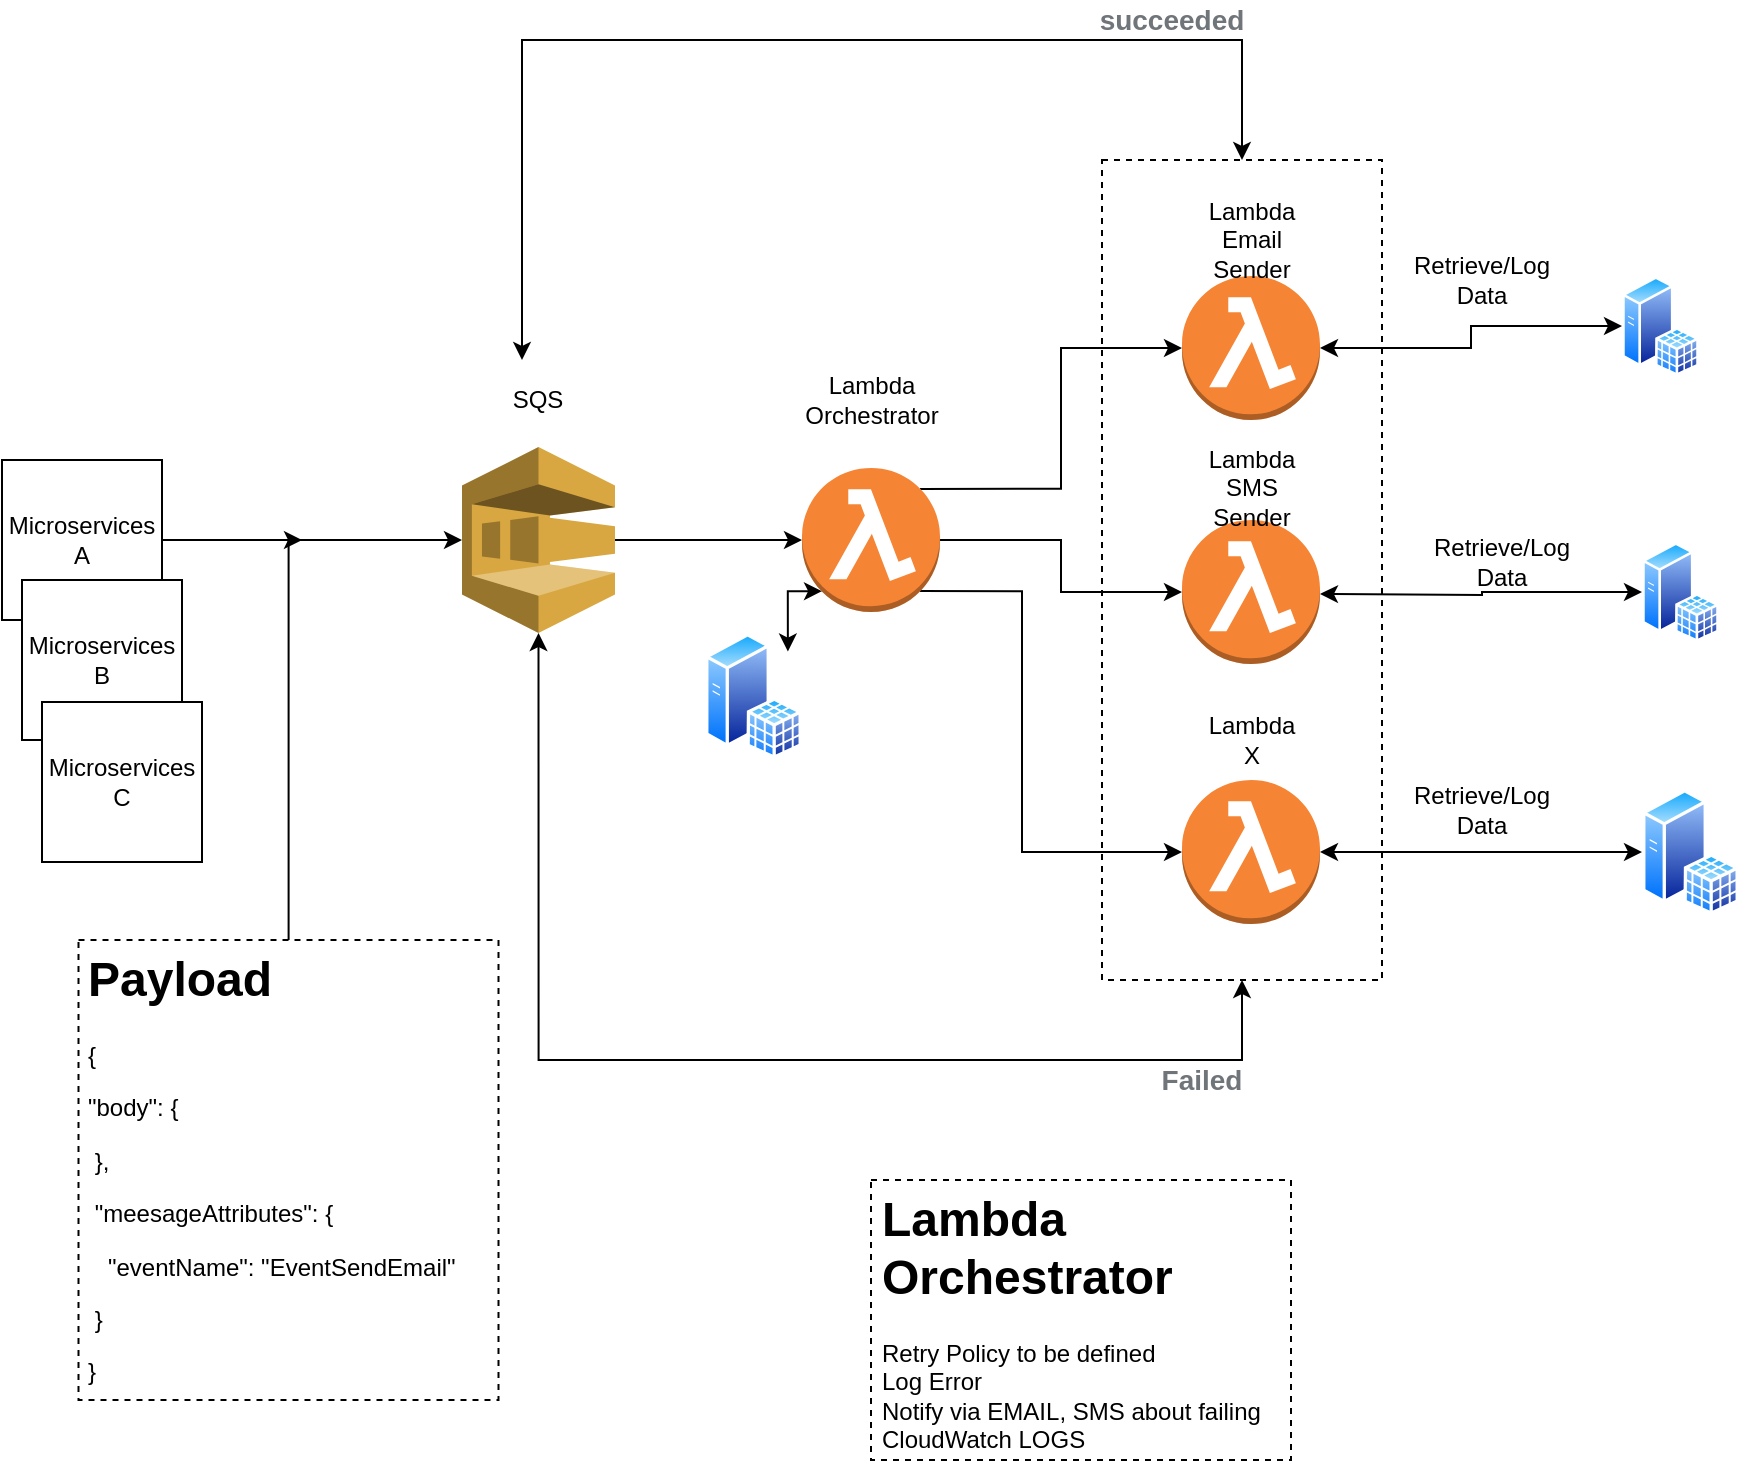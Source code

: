 <mxfile version="13.7.5" type="github">
  <diagram id="qjzeDgqdL2aKJla77leW" name="Page-1">
    <mxGraphModel dx="1422" dy="1862" grid="1" gridSize="10" guides="1" tooltips="1" connect="1" arrows="1" fold="1" page="1" pageScale="1" pageWidth="850" pageHeight="1100" math="0" shadow="0">
      <root>
        <mxCell id="0" />
        <mxCell id="1" parent="0" />
        <mxCell id="vUzu1yKwPVAJK8qaTAhN-40" style="edgeStyle=orthogonalEdgeStyle;rounded=0;orthogonalLoop=1;jettySize=auto;html=1;startArrow=classic;startFill=1;strokeColor=#000000;" edge="1" parent="1" source="vUzu1yKwPVAJK8qaTAhN-39">
          <mxGeometry relative="1" as="geometry">
            <mxPoint x="280" y="80" as="targetPoint" />
            <Array as="points">
              <mxPoint x="640" y="-80" />
              <mxPoint x="280" y="-80" />
            </Array>
          </mxGeometry>
        </mxCell>
        <mxCell id="vUzu1yKwPVAJK8qaTAhN-41" style="edgeStyle=orthogonalEdgeStyle;rounded=0;orthogonalLoop=1;jettySize=auto;html=1;startArrow=classic;startFill=1;strokeColor=#000000;entryX=0.5;entryY=1;entryDx=0;entryDy=0;entryPerimeter=0;" edge="1" parent="1" source="vUzu1yKwPVAJK8qaTAhN-39" target="vUzu1yKwPVAJK8qaTAhN-1">
          <mxGeometry relative="1" as="geometry">
            <mxPoint x="290" y="300" as="targetPoint" />
            <Array as="points">
              <mxPoint x="640" y="430" />
              <mxPoint x="288" y="430" />
            </Array>
          </mxGeometry>
        </mxCell>
        <mxCell id="vUzu1yKwPVAJK8qaTAhN-39" value="" style="rounded=0;whiteSpace=wrap;html=1;dashed=1;strokeColor=#000000;" vertex="1" parent="1">
          <mxGeometry x="570" y="-20" width="140" height="410" as="geometry" />
        </mxCell>
        <mxCell id="vUzu1yKwPVAJK8qaTAhN-5" style="edgeStyle=orthogonalEdgeStyle;rounded=0;orthogonalLoop=1;jettySize=auto;html=1;" edge="1" parent="1" source="vUzu1yKwPVAJK8qaTAhN-1" target="vUzu1yKwPVAJK8qaTAhN-4">
          <mxGeometry relative="1" as="geometry" />
        </mxCell>
        <mxCell id="vUzu1yKwPVAJK8qaTAhN-1" value="" style="outlineConnect=0;dashed=0;verticalLabelPosition=bottom;verticalAlign=top;align=center;html=1;shape=mxgraph.aws3.sqs;fillColor=#D9A741;gradientColor=none;" vertex="1" parent="1">
          <mxGeometry x="250" y="123.5" width="76.5" height="93" as="geometry" />
        </mxCell>
        <mxCell id="vUzu1yKwPVAJK8qaTAhN-3" style="edgeStyle=orthogonalEdgeStyle;rounded=0;orthogonalLoop=1;jettySize=auto;html=1;" edge="1" parent="1" source="vUzu1yKwPVAJK8qaTAhN-2" target="vUzu1yKwPVAJK8qaTAhN-1">
          <mxGeometry relative="1" as="geometry" />
        </mxCell>
        <mxCell id="vUzu1yKwPVAJK8qaTAhN-2" value="Microservices A" style="whiteSpace=wrap;html=1;aspect=fixed;" vertex="1" parent="1">
          <mxGeometry x="20" y="130" width="80" height="80" as="geometry" />
        </mxCell>
        <mxCell id="vUzu1yKwPVAJK8qaTAhN-20" style="edgeStyle=orthogonalEdgeStyle;rounded=0;orthogonalLoop=1;jettySize=auto;html=1;entryX=0;entryY=0.5;entryDx=0;entryDy=0;entryPerimeter=0;exitX=0.855;exitY=0.145;exitDx=0;exitDy=0;exitPerimeter=0;" edge="1" parent="1" source="vUzu1yKwPVAJK8qaTAhN-4" target="vUzu1yKwPVAJK8qaTAhN-14">
          <mxGeometry relative="1" as="geometry" />
        </mxCell>
        <mxCell id="vUzu1yKwPVAJK8qaTAhN-21" style="edgeStyle=orthogonalEdgeStyle;rounded=0;orthogonalLoop=1;jettySize=auto;html=1;exitX=1;exitY=0.5;exitDx=0;exitDy=0;exitPerimeter=0;" edge="1" parent="1" source="vUzu1yKwPVAJK8qaTAhN-4" target="vUzu1yKwPVAJK8qaTAhN-15">
          <mxGeometry relative="1" as="geometry" />
        </mxCell>
        <mxCell id="vUzu1yKwPVAJK8qaTAhN-22" style="edgeStyle=orthogonalEdgeStyle;rounded=0;orthogonalLoop=1;jettySize=auto;html=1;exitX=0.855;exitY=0.855;exitDx=0;exitDy=0;exitPerimeter=0;entryX=0;entryY=0.5;entryDx=0;entryDy=0;entryPerimeter=0;" edge="1" parent="1" source="vUzu1yKwPVAJK8qaTAhN-4" target="vUzu1yKwPVAJK8qaTAhN-16">
          <mxGeometry relative="1" as="geometry">
            <Array as="points">
              <mxPoint x="530" y="196" />
              <mxPoint x="530" y="326" />
            </Array>
          </mxGeometry>
        </mxCell>
        <mxCell id="vUzu1yKwPVAJK8qaTAhN-44" style="edgeStyle=orthogonalEdgeStyle;rounded=0;orthogonalLoop=1;jettySize=auto;html=1;exitX=0.145;exitY=0.855;exitDx=0;exitDy=0;exitPerimeter=0;entryX=1;entryY=0;entryDx=0;entryDy=0;startArrow=classic;startFill=1;strokeColor=#000000;" edge="1" parent="1" source="vUzu1yKwPVAJK8qaTAhN-4" target="vUzu1yKwPVAJK8qaTAhN-43">
          <mxGeometry relative="1" as="geometry" />
        </mxCell>
        <mxCell id="vUzu1yKwPVAJK8qaTAhN-4" value="" style="outlineConnect=0;dashed=0;verticalLabelPosition=bottom;verticalAlign=top;align=center;html=1;shape=mxgraph.aws3.lambda_function;fillColor=#F58534;gradientColor=none;" vertex="1" parent="1">
          <mxGeometry x="420" y="134" width="69" height="72" as="geometry" />
        </mxCell>
        <mxCell id="vUzu1yKwPVAJK8qaTAhN-6" value="SQS" style="text;html=1;strokeColor=none;fillColor=none;align=center;verticalAlign=middle;whiteSpace=wrap;rounded=0;" vertex="1" parent="1">
          <mxGeometry x="268.25" y="90" width="40" height="20" as="geometry" />
        </mxCell>
        <mxCell id="vUzu1yKwPVAJK8qaTAhN-7" value="Lambda Orchestrator" style="text;html=1;strokeColor=none;fillColor=none;align=center;verticalAlign=middle;whiteSpace=wrap;rounded=0;" vertex="1" parent="1">
          <mxGeometry x="434.5" y="90" width="40" height="20" as="geometry" />
        </mxCell>
        <mxCell id="vUzu1yKwPVAJK8qaTAhN-11" style="edgeStyle=orthogonalEdgeStyle;rounded=0;orthogonalLoop=1;jettySize=auto;html=1;" edge="1" parent="1" source="vUzu1yKwPVAJK8qaTAhN-8">
          <mxGeometry relative="1" as="geometry">
            <mxPoint x="170" y="170" as="targetPoint" />
            <Array as="points">
              <mxPoint x="163" y="170" />
            </Array>
          </mxGeometry>
        </mxCell>
        <mxCell id="vUzu1yKwPVAJK8qaTAhN-8" value="&lt;h1&gt;Payload&lt;/h1&gt;&lt;p&gt;{&lt;/p&gt;&lt;p&gt;&quot;body&quot;: {&lt;/p&gt;&lt;p&gt;&amp;nbsp;},&lt;/p&gt;&lt;p&gt;&amp;nbsp;&quot;meesageAttributes&quot;: {&lt;/p&gt;&lt;p&gt;&amp;nbsp; &amp;nbsp;&quot;eventName&quot;: &quot;EventSendEmail&quot;&lt;/p&gt;&lt;p&gt;&amp;nbsp;}&lt;/p&gt;&lt;p&gt;&lt;span&gt;}&lt;/span&gt;&lt;/p&gt;" style="text;html=1;fillColor=none;spacing=5;spacingTop=-20;whiteSpace=wrap;overflow=hidden;rounded=0;strokeColor=#000000;dashed=1;" vertex="1" parent="1">
          <mxGeometry x="58.25" y="370" width="210" height="230" as="geometry" />
        </mxCell>
        <mxCell id="vUzu1yKwPVAJK8qaTAhN-9" value="Microservices B" style="whiteSpace=wrap;html=1;aspect=fixed;" vertex="1" parent="1">
          <mxGeometry x="30" y="190" width="80" height="80" as="geometry" />
        </mxCell>
        <mxCell id="vUzu1yKwPVAJK8qaTAhN-10" value="Microservices C" style="whiteSpace=wrap;html=1;aspect=fixed;" vertex="1" parent="1">
          <mxGeometry x="40" y="251" width="80" height="80" as="geometry" />
        </mxCell>
        <mxCell id="vUzu1yKwPVAJK8qaTAhN-29" style="edgeStyle=orthogonalEdgeStyle;rounded=0;orthogonalLoop=1;jettySize=auto;html=1;startArrow=classic;startFill=1;" edge="1" parent="1" source="vUzu1yKwPVAJK8qaTAhN-14" target="vUzu1yKwPVAJK8qaTAhN-17">
          <mxGeometry relative="1" as="geometry" />
        </mxCell>
        <mxCell id="vUzu1yKwPVAJK8qaTAhN-14" value="" style="outlineConnect=0;dashed=0;verticalLabelPosition=bottom;verticalAlign=top;align=center;html=1;shape=mxgraph.aws3.lambda_function;fillColor=#F58534;gradientColor=none;" vertex="1" parent="1">
          <mxGeometry x="610" y="38" width="69" height="72" as="geometry" />
        </mxCell>
        <mxCell id="vUzu1yKwPVAJK8qaTAhN-15" value="" style="outlineConnect=0;dashed=0;verticalLabelPosition=bottom;verticalAlign=top;align=center;html=1;shape=mxgraph.aws3.lambda_function;fillColor=#F58534;gradientColor=none;" vertex="1" parent="1">
          <mxGeometry x="610" y="160" width="69" height="72" as="geometry" />
        </mxCell>
        <mxCell id="vUzu1yKwPVAJK8qaTAhN-16" value="" style="outlineConnect=0;dashed=0;verticalLabelPosition=bottom;verticalAlign=top;align=center;html=1;shape=mxgraph.aws3.lambda_function;fillColor=#F58534;gradientColor=none;" vertex="1" parent="1">
          <mxGeometry x="610" y="290" width="69" height="72" as="geometry" />
        </mxCell>
        <mxCell id="vUzu1yKwPVAJK8qaTAhN-17" value="" style="aspect=fixed;perimeter=ellipsePerimeter;html=1;align=center;shadow=0;dashed=0;spacingTop=3;image;image=img/lib/active_directory/sql_server.svg;strokeColor=#000000;" vertex="1" parent="1">
          <mxGeometry x="830" y="38" width="38.5" height="50" as="geometry" />
        </mxCell>
        <mxCell id="vUzu1yKwPVAJK8qaTAhN-18" value="" style="aspect=fixed;perimeter=ellipsePerimeter;html=1;align=center;shadow=0;dashed=0;spacingTop=3;image;image=img/lib/active_directory/sql_server.svg;strokeColor=#000000;" vertex="1" parent="1">
          <mxGeometry x="840" y="171" width="38.5" height="50" as="geometry" />
        </mxCell>
        <mxCell id="vUzu1yKwPVAJK8qaTAhN-19" value="" style="aspect=fixed;perimeter=ellipsePerimeter;html=1;align=center;shadow=0;dashed=0;spacingTop=3;image;image=img/lib/active_directory/sql_server.svg;strokeColor=#000000;" vertex="1" parent="1">
          <mxGeometry x="840" y="294.51" width="48.5" height="62.99" as="geometry" />
        </mxCell>
        <mxCell id="vUzu1yKwPVAJK8qaTAhN-23" value="Lambda Email Sender" style="text;html=1;strokeColor=none;fillColor=none;align=center;verticalAlign=middle;whiteSpace=wrap;rounded=0;" vertex="1" parent="1">
          <mxGeometry x="624.5" y="10" width="40" height="20" as="geometry" />
        </mxCell>
        <mxCell id="vUzu1yKwPVAJK8qaTAhN-25" value="Lambda SMS Sender&lt;br&gt;" style="text;html=1;strokeColor=none;fillColor=none;align=center;verticalAlign=middle;whiteSpace=wrap;rounded=0;" vertex="1" parent="1">
          <mxGeometry x="624.5" y="134" width="40" height="20" as="geometry" />
        </mxCell>
        <mxCell id="vUzu1yKwPVAJK8qaTAhN-28" value="Lambda X&lt;br&gt;" style="text;html=1;strokeColor=none;fillColor=none;align=center;verticalAlign=middle;whiteSpace=wrap;rounded=0;" vertex="1" parent="1">
          <mxGeometry x="624.5" y="260" width="40" height="20" as="geometry" />
        </mxCell>
        <mxCell id="vUzu1yKwPVAJK8qaTAhN-30" style="edgeStyle=orthogonalEdgeStyle;rounded=0;orthogonalLoop=1;jettySize=auto;html=1;startArrow=classic;startFill=1;entryX=0;entryY=0.5;entryDx=0;entryDy=0;" edge="1" parent="1" target="vUzu1yKwPVAJK8qaTAhN-18">
          <mxGeometry relative="1" as="geometry">
            <mxPoint x="679" y="197" as="sourcePoint" />
            <mxPoint x="830" y="186" as="targetPoint" />
          </mxGeometry>
        </mxCell>
        <mxCell id="vUzu1yKwPVAJK8qaTAhN-31" style="edgeStyle=orthogonalEdgeStyle;rounded=0;orthogonalLoop=1;jettySize=auto;html=1;startArrow=classic;startFill=1;entryX=0;entryY=0.5;entryDx=0;entryDy=0;exitX=1;exitY=0.5;exitDx=0;exitDy=0;exitPerimeter=0;" edge="1" parent="1" source="vUzu1yKwPVAJK8qaTAhN-16" target="vUzu1yKwPVAJK8qaTAhN-19">
          <mxGeometry relative="1" as="geometry">
            <mxPoint x="669" y="317.01" as="sourcePoint" />
            <mxPoint x="830" y="316.01" as="targetPoint" />
          </mxGeometry>
        </mxCell>
        <mxCell id="vUzu1yKwPVAJK8qaTAhN-32" value="Retrieve/Log Data&lt;br&gt;" style="text;html=1;strokeColor=none;fillColor=none;align=center;verticalAlign=middle;whiteSpace=wrap;rounded=0;" vertex="1" parent="1">
          <mxGeometry x="740" y="30" width="40" height="20" as="geometry" />
        </mxCell>
        <mxCell id="vUzu1yKwPVAJK8qaTAhN-33" value="Retrieve/Log Data&lt;br&gt;" style="text;html=1;strokeColor=none;fillColor=none;align=center;verticalAlign=middle;whiteSpace=wrap;rounded=0;" vertex="1" parent="1">
          <mxGeometry x="750" y="171" width="40" height="20" as="geometry" />
        </mxCell>
        <mxCell id="vUzu1yKwPVAJK8qaTAhN-34" value="&lt;b style=&quot;color: rgb(112 , 117 , 122) ; font-family: &amp;#34;arial&amp;#34; , sans-serif ; font-size: 14px ; background-color: rgb(255 , 255 , 255)&quot;&gt;succeeded&lt;/b&gt;" style="text;html=1;strokeColor=none;fillColor=none;align=center;verticalAlign=middle;whiteSpace=wrap;rounded=0;" vertex="1" parent="1">
          <mxGeometry x="584.5" y="-100" width="40" height="20" as="geometry" />
        </mxCell>
        <mxCell id="vUzu1yKwPVAJK8qaTAhN-35" value="Retrieve/Log Data&lt;br&gt;" style="text;html=1;strokeColor=none;fillColor=none;align=center;verticalAlign=middle;whiteSpace=wrap;rounded=0;" vertex="1" parent="1">
          <mxGeometry x="740" y="294.51" width="40" height="20" as="geometry" />
        </mxCell>
        <mxCell id="vUzu1yKwPVAJK8qaTAhN-42" value="&lt;b style=&quot;color: rgb(112 , 117 , 122) ; font-family: &amp;#34;arial&amp;#34; , sans-serif ; font-size: 14px ; background-color: rgb(255 , 255 , 255)&quot;&gt;Failed&lt;/b&gt;" style="text;html=1;strokeColor=none;fillColor=none;align=center;verticalAlign=middle;whiteSpace=wrap;rounded=0;" vertex="1" parent="1">
          <mxGeometry x="600" y="430" width="40" height="20" as="geometry" />
        </mxCell>
        <mxCell id="vUzu1yKwPVAJK8qaTAhN-43" value="" style="aspect=fixed;perimeter=ellipsePerimeter;html=1;align=center;shadow=0;dashed=0;spacingTop=3;image;image=img/lib/active_directory/sql_server.svg;strokeColor=#000000;" vertex="1" parent="1">
          <mxGeometry x="371.5" y="216.5" width="48.5" height="62.99" as="geometry" />
        </mxCell>
        <mxCell id="vUzu1yKwPVAJK8qaTAhN-45" value="&lt;h1&gt;Lambda Orchestrator&lt;/h1&gt;&lt;div&gt;Retry Policy to be defined&lt;/div&gt;&lt;div&gt;Log Error&lt;/div&gt;&lt;div&gt;Notify via EMAIL, SMS about failing&lt;/div&gt;&lt;div&gt;CloudWatch LOGS&lt;/div&gt;" style="text;html=1;fillColor=none;spacing=5;spacingTop=-20;whiteSpace=wrap;overflow=hidden;rounded=0;strokeColor=#000000;dashed=1;" vertex="1" parent="1">
          <mxGeometry x="454.5" y="490" width="210" height="140" as="geometry" />
        </mxCell>
      </root>
    </mxGraphModel>
  </diagram>
</mxfile>
